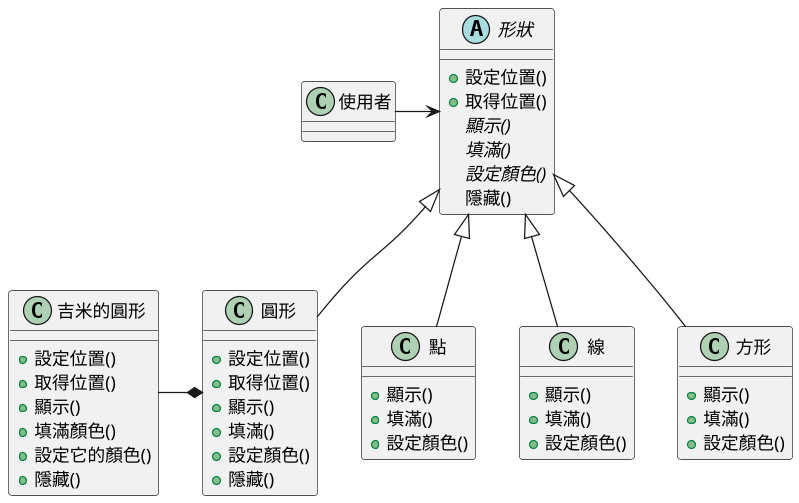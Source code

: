 @startuml

scale 800*800

skinparam defaultFontName "Noto Sans Mono CJK TC Regular"


abstract class 形狀 {
    + 設定位置()
    + 取得位置()
    {abstract} 顯示()
    {abstract} 填滿()
    {abstract} 設定顏色()
    隱藏()        
}

class 點 {
    + 顯示()
    + 填滿()
    + 設定顏色()
}

class 線 {
    + 顯示()
    + 填滿()
    + 設定顏色()
}

class 方形 {
    + 顯示()
    + 填滿()
    + 設定顏色()
}

class 圓形 {
    + 設定位置()
    + 取得位置()
    + 顯示()
    + 填滿()
    + 設定顏色()
    + 隱藏()        
}

class 吉米的圓形 {
    + 設定位置()
    + 取得位置()
    + 顯示()
    + 填滿顏色()
    + 設定它的顏色()
    + 隱藏()  
}

形狀 <|-- 圓形
形狀 <|-- 點
形狀 <|-- 線
形狀 <|-- 方形
圓形 *-left- 吉米的圓形

使用者 -right-> 形狀

@enduml